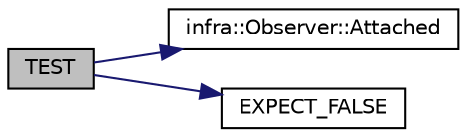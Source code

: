 digraph "TEST"
{
 // INTERACTIVE_SVG=YES
  edge [fontname="Helvetica",fontsize="10",labelfontname="Helvetica",labelfontsize="10"];
  node [fontname="Helvetica",fontsize="10",shape=record];
  rankdir="LR";
  Node0 [label="TEST",height=0.2,width=0.4,color="black", fillcolor="grey75", style="filled", fontcolor="black"];
  Node0 -> Node1 [color="midnightblue",fontsize="10",style="solid",fontname="Helvetica"];
  Node1 [label="infra::Observer::Attached",height=0.2,width=0.4,color="black", fillcolor="white", style="filled",URL="$d9/dd4/classinfra_1_1_observer.html#a1eedc585f7ba3338f50654fced3614e5"];
  Node0 -> Node2 [color="midnightblue",fontsize="10",style="solid",fontname="Helvetica"];
  Node2 [label="EXPECT_FALSE",height=0.2,width=0.4,color="black", fillcolor="white", style="filled",URL="$d6/def/_test_json_8cpp.html#ac7ef10ed7113236e5f3dfce13707224e"];
}
